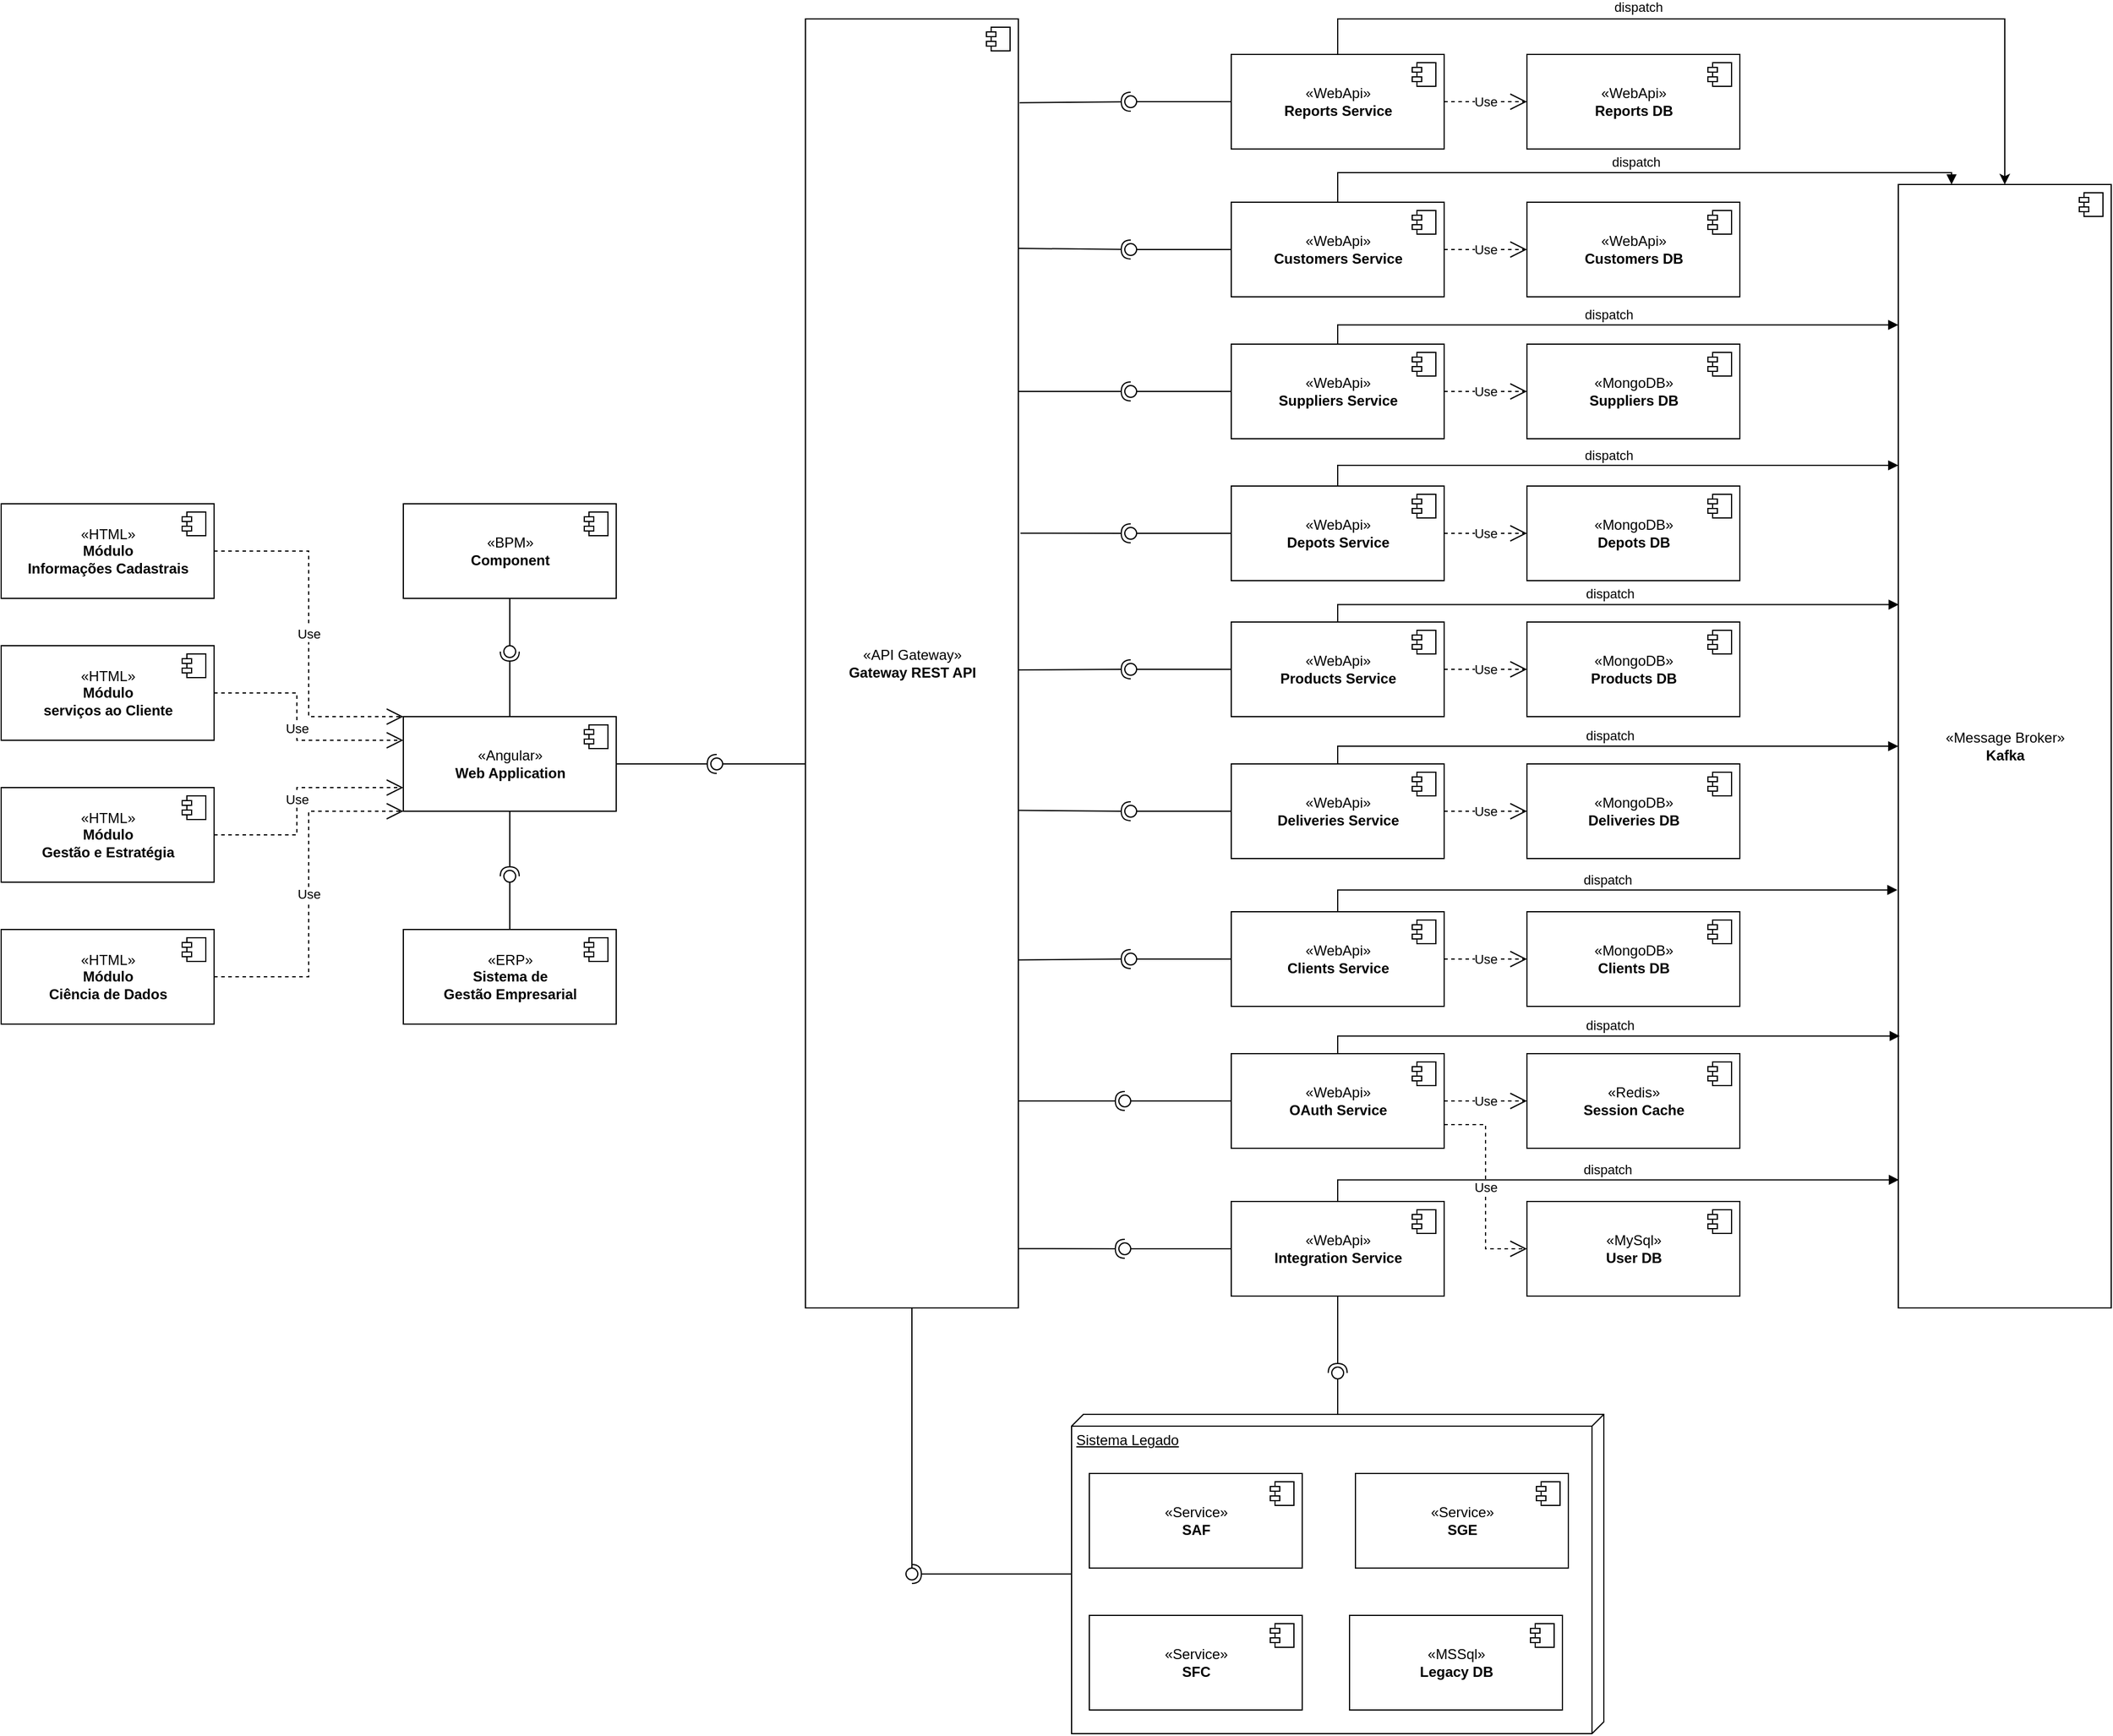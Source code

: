 <mxfile version="17.4.1" type="device"><diagram id="OGKAWqt0C7TcmvsLq7X6" name="Page-1"><mxGraphModel dx="1422" dy="1896" grid="1" gridSize="10" guides="1" tooltips="1" connect="1" arrows="1" fold="1" page="1" pageScale="1" pageWidth="827" pageHeight="1169" math="0" shadow="0"><root><mxCell id="0"/><mxCell id="1" parent="0"/><mxCell id="yHo47D6nnilh90ZYKKee-11" value="«API Gateway»&lt;br&gt;&lt;b&gt;Gateway REST API&lt;/b&gt;" style="html=1;dropTarget=0;" parent="1" vertex="1"><mxGeometry x="950" y="-200" width="180" height="1090" as="geometry"/></mxCell><mxCell id="yHo47D6nnilh90ZYKKee-12" value="" style="shape=module;jettyWidth=8;jettyHeight=4;" parent="yHo47D6nnilh90ZYKKee-11" vertex="1"><mxGeometry x="1" width="20" height="20" relative="1" as="geometry"><mxPoint x="-27" y="7" as="offset"/></mxGeometry></mxCell><mxCell id="yHo47D6nnilh90ZYKKee-13" value="«WebApi»&lt;br&gt;&lt;b&gt;Customers Service&lt;/b&gt;" style="html=1;dropTarget=0;" parent="1" vertex="1"><mxGeometry x="1310" y="-45" width="180" height="80" as="geometry"/></mxCell><mxCell id="yHo47D6nnilh90ZYKKee-14" value="" style="shape=module;jettyWidth=8;jettyHeight=4;" parent="yHo47D6nnilh90ZYKKee-13" vertex="1"><mxGeometry x="1" width="20" height="20" relative="1" as="geometry"><mxPoint x="-27" y="7" as="offset"/></mxGeometry></mxCell><mxCell id="yHo47D6nnilh90ZYKKee-15" value="«WebApi»&lt;br&gt;&lt;b&gt;Suppliers Service&lt;/b&gt;" style="html=1;dropTarget=0;" parent="1" vertex="1"><mxGeometry x="1310" y="75" width="180" height="80" as="geometry"/></mxCell><mxCell id="yHo47D6nnilh90ZYKKee-16" value="" style="shape=module;jettyWidth=8;jettyHeight=4;" parent="yHo47D6nnilh90ZYKKee-15" vertex="1"><mxGeometry x="1" width="20" height="20" relative="1" as="geometry"><mxPoint x="-27" y="7" as="offset"/></mxGeometry></mxCell><mxCell id="yHo47D6nnilh90ZYKKee-17" value="«WebApi»&lt;br&gt;&lt;b&gt;Depots Service&lt;/b&gt;" style="html=1;dropTarget=0;" parent="1" vertex="1"><mxGeometry x="1310" y="195" width="180" height="80" as="geometry"/></mxCell><mxCell id="yHo47D6nnilh90ZYKKee-18" value="" style="shape=module;jettyWidth=8;jettyHeight=4;" parent="yHo47D6nnilh90ZYKKee-17" vertex="1"><mxGeometry x="1" width="20" height="20" relative="1" as="geometry"><mxPoint x="-27" y="7" as="offset"/></mxGeometry></mxCell><mxCell id="yHo47D6nnilh90ZYKKee-19" value="«WebApi»&lt;br&gt;&lt;b&gt;Products Service&lt;/b&gt;" style="html=1;dropTarget=0;" parent="1" vertex="1"><mxGeometry x="1310" y="310" width="180" height="80" as="geometry"/></mxCell><mxCell id="yHo47D6nnilh90ZYKKee-20" value="" style="shape=module;jettyWidth=8;jettyHeight=4;" parent="yHo47D6nnilh90ZYKKee-19" vertex="1"><mxGeometry x="1" width="20" height="20" relative="1" as="geometry"><mxPoint x="-27" y="7" as="offset"/></mxGeometry></mxCell><mxCell id="yHo47D6nnilh90ZYKKee-21" value="«WebApi»&lt;br&gt;&lt;b&gt;Deliveries Service&lt;/b&gt;" style="html=1;dropTarget=0;" parent="1" vertex="1"><mxGeometry x="1310" y="430" width="180" height="80" as="geometry"/></mxCell><mxCell id="yHo47D6nnilh90ZYKKee-22" value="" style="shape=module;jettyWidth=8;jettyHeight=4;" parent="yHo47D6nnilh90ZYKKee-21" vertex="1"><mxGeometry x="1" width="20" height="20" relative="1" as="geometry"><mxPoint x="-27" y="7" as="offset"/></mxGeometry></mxCell><mxCell id="yHo47D6nnilh90ZYKKee-36" value="" style="ellipse;whiteSpace=wrap;html=1;align=center;aspect=fixed;resizable=0;points=[];outlineConnect=0;sketch=0;" parent="1" vertex="1"><mxGeometry x="695" y="520" width="10" height="10" as="geometry"/></mxCell><mxCell id="yHo47D6nnilh90ZYKKee-39" value="" style="ellipse;whiteSpace=wrap;html=1;align=center;aspect=fixed;resizable=0;points=[];outlineConnect=0;sketch=0;" parent="1" vertex="1"><mxGeometry x="695" y="330" width="10" height="10" as="geometry"/></mxCell><mxCell id="yHo47D6nnilh90ZYKKee-42" value="" style="group" parent="1" vertex="1" connectable="0"><mxGeometry x="270" y="210" width="520" height="440" as="geometry"/></mxCell><mxCell id="yHo47D6nnilh90ZYKKee-1" value="«HTML»&lt;br&gt;&lt;b&gt;Módulo &lt;br&gt;Informações Cadastrais&lt;/b&gt;" style="html=1;dropTarget=0;" parent="yHo47D6nnilh90ZYKKee-42" vertex="1"><mxGeometry width="180" height="80" as="geometry"/></mxCell><mxCell id="yHo47D6nnilh90ZYKKee-2" value="" style="shape=module;jettyWidth=8;jettyHeight=4;" parent="yHo47D6nnilh90ZYKKee-1" vertex="1"><mxGeometry x="1" width="20" height="20" relative="1" as="geometry"><mxPoint x="-27" y="7" as="offset"/></mxGeometry></mxCell><mxCell id="yHo47D6nnilh90ZYKKee-3" value="«HTML»&lt;br&gt;&lt;b&gt;Módulo&lt;br&gt;serviços ao Cliente&lt;br&gt;&lt;/b&gt;" style="html=1;dropTarget=0;" parent="yHo47D6nnilh90ZYKKee-42" vertex="1"><mxGeometry y="120" width="180" height="80" as="geometry"/></mxCell><mxCell id="yHo47D6nnilh90ZYKKee-4" value="" style="shape=module;jettyWidth=8;jettyHeight=4;" parent="yHo47D6nnilh90ZYKKee-3" vertex="1"><mxGeometry x="1" width="20" height="20" relative="1" as="geometry"><mxPoint x="-27" y="7" as="offset"/></mxGeometry></mxCell><mxCell id="yHo47D6nnilh90ZYKKee-5" value="«HTML»&lt;br&gt;&lt;b&gt;Módulo&lt;br&gt;Gestão e Estratégia&lt;br&gt;&lt;/b&gt;" style="html=1;dropTarget=0;" parent="yHo47D6nnilh90ZYKKee-42" vertex="1"><mxGeometry y="240" width="180" height="80" as="geometry"/></mxCell><mxCell id="yHo47D6nnilh90ZYKKee-6" value="" style="shape=module;jettyWidth=8;jettyHeight=4;" parent="yHo47D6nnilh90ZYKKee-5" vertex="1"><mxGeometry x="1" width="20" height="20" relative="1" as="geometry"><mxPoint x="-27" y="7" as="offset"/></mxGeometry></mxCell><mxCell id="yHo47D6nnilh90ZYKKee-7" value="«HTML»&lt;br&gt;&lt;b&gt;Módulo&lt;br&gt;Ciência de Dados&lt;br&gt;&lt;/b&gt;" style="html=1;dropTarget=0;" parent="yHo47D6nnilh90ZYKKee-42" vertex="1"><mxGeometry y="360" width="180" height="80" as="geometry"/></mxCell><mxCell id="yHo47D6nnilh90ZYKKee-8" value="" style="shape=module;jettyWidth=8;jettyHeight=4;" parent="yHo47D6nnilh90ZYKKee-7" vertex="1"><mxGeometry x="1" width="20" height="20" relative="1" as="geometry"><mxPoint x="-27" y="7" as="offset"/></mxGeometry></mxCell><mxCell id="yHo47D6nnilh90ZYKKee-9" value="«Angular»&lt;br&gt;&lt;b&gt;Web Application&lt;/b&gt;" style="html=1;dropTarget=0;" parent="yHo47D6nnilh90ZYKKee-42" vertex="1"><mxGeometry x="340" y="180" width="180" height="80" as="geometry"/></mxCell><mxCell id="yHo47D6nnilh90ZYKKee-10" value="" style="shape=module;jettyWidth=8;jettyHeight=4;" parent="yHo47D6nnilh90ZYKKee-9" vertex="1"><mxGeometry x="1" width="20" height="20" relative="1" as="geometry"><mxPoint x="-27" y="7" as="offset"/></mxGeometry></mxCell><mxCell id="yHo47D6nnilh90ZYKKee-23" value="Use" style="endArrow=open;endSize=12;dashed=1;html=1;rounded=0;exitX=1;exitY=0.5;exitDx=0;exitDy=0;entryX=0;entryY=0;entryDx=0;entryDy=0;edgeStyle=elbowEdgeStyle;" parent="yHo47D6nnilh90ZYKKee-42" source="yHo47D6nnilh90ZYKKee-1" target="yHo47D6nnilh90ZYKKee-9" edge="1"><mxGeometry width="160" relative="1" as="geometry"><mxPoint x="300" y="50" as="sourcePoint"/><mxPoint x="460" y="50" as="targetPoint"/></mxGeometry></mxCell><mxCell id="yHo47D6nnilh90ZYKKee-25" value="Use" style="endArrow=open;endSize=12;dashed=1;html=1;rounded=0;exitX=1;exitY=0.5;exitDx=0;exitDy=0;entryX=0;entryY=0.25;entryDx=0;entryDy=0;edgeStyle=elbowEdgeStyle;" parent="yHo47D6nnilh90ZYKKee-42" source="yHo47D6nnilh90ZYKKee-3" target="yHo47D6nnilh90ZYKKee-9" edge="1"><mxGeometry width="160" relative="1" as="geometry"><mxPoint x="210" y="170" as="sourcePoint"/><mxPoint x="370" y="170" as="targetPoint"/><Array as="points"><mxPoint x="250" y="180"/></Array></mxGeometry></mxCell><mxCell id="yHo47D6nnilh90ZYKKee-26" value="Use" style="endArrow=open;endSize=12;dashed=1;html=1;rounded=0;exitX=1;exitY=0.5;exitDx=0;exitDy=0;entryX=0;entryY=0.75;entryDx=0;entryDy=0;edgeStyle=elbowEdgeStyle;" parent="yHo47D6nnilh90ZYKKee-42" source="yHo47D6nnilh90ZYKKee-5" target="yHo47D6nnilh90ZYKKee-9" edge="1"><mxGeometry width="160" relative="1" as="geometry"><mxPoint x="220" y="310" as="sourcePoint"/><mxPoint x="380" y="310" as="targetPoint"/><Array as="points"><mxPoint x="250" y="260"/></Array></mxGeometry></mxCell><mxCell id="yHo47D6nnilh90ZYKKee-27" value="Use" style="endArrow=open;endSize=12;dashed=1;html=1;rounded=0;exitX=1;exitY=0.5;exitDx=0;exitDy=0;entryX=0;entryY=1;entryDx=0;entryDy=0;edgeStyle=elbowEdgeStyle;" parent="yHo47D6nnilh90ZYKKee-42" source="yHo47D6nnilh90ZYKKee-7" target="yHo47D6nnilh90ZYKKee-9" edge="1"><mxGeometry width="160" relative="1" as="geometry"><mxPoint x="240" y="410" as="sourcePoint"/><mxPoint x="340" y="220" as="targetPoint"/></mxGeometry></mxCell><mxCell id="yHo47D6nnilh90ZYKKee-29" value="«BPM»&lt;br&gt;&lt;b&gt;Component&lt;/b&gt;" style="html=1;dropTarget=0;" parent="yHo47D6nnilh90ZYKKee-42" vertex="1"><mxGeometry x="340" width="180" height="80" as="geometry"/></mxCell><mxCell id="yHo47D6nnilh90ZYKKee-30" value="" style="shape=module;jettyWidth=8;jettyHeight=4;" parent="yHo47D6nnilh90ZYKKee-29" vertex="1"><mxGeometry x="1" width="20" height="20" relative="1" as="geometry"><mxPoint x="-27" y="7" as="offset"/></mxGeometry></mxCell><mxCell id="yHo47D6nnilh90ZYKKee-31" value="«ERP»&lt;br&gt;&lt;b&gt;Sistema de&lt;br&gt;Gestão Empresarial&lt;br&gt;&lt;/b&gt;" style="html=1;dropTarget=0;" parent="yHo47D6nnilh90ZYKKee-42" vertex="1"><mxGeometry x="340" y="360" width="180" height="80" as="geometry"/></mxCell><mxCell id="yHo47D6nnilh90ZYKKee-32" value="" style="shape=module;jettyWidth=8;jettyHeight=4;" parent="yHo47D6nnilh90ZYKKee-31" vertex="1"><mxGeometry x="1" width="20" height="20" relative="1" as="geometry"><mxPoint x="-27" y="7" as="offset"/></mxGeometry></mxCell><mxCell id="yHo47D6nnilh90ZYKKee-34" value="" style="rounded=0;orthogonalLoop=1;jettySize=auto;html=1;endArrow=none;endFill=0;sketch=0;sourcePerimeterSpacing=0;targetPerimeterSpacing=0;exitX=0.5;exitY=0;exitDx=0;exitDy=0;" parent="yHo47D6nnilh90ZYKKee-42" source="yHo47D6nnilh90ZYKKee-31" target="yHo47D6nnilh90ZYKKee-36" edge="1"><mxGeometry relative="1" as="geometry"><mxPoint x="430" y="280" as="sourcePoint"/></mxGeometry></mxCell><mxCell id="yHo47D6nnilh90ZYKKee-35" value="" style="rounded=0;orthogonalLoop=1;jettySize=auto;html=1;endArrow=halfCircle;endFill=0;entryX=0.5;entryY=0.5;endSize=6;strokeWidth=1;sketch=0;exitX=0.5;exitY=1;exitDx=0;exitDy=0;" parent="yHo47D6nnilh90ZYKKee-42" source="yHo47D6nnilh90ZYKKee-9" target="yHo47D6nnilh90ZYKKee-36" edge="1"><mxGeometry relative="1" as="geometry"><mxPoint x="470" y="300" as="sourcePoint"/></mxGeometry></mxCell><mxCell id="yHo47D6nnilh90ZYKKee-37" value="" style="rounded=0;orthogonalLoop=1;jettySize=auto;html=1;endArrow=none;endFill=0;sketch=0;sourcePerimeterSpacing=0;targetPerimeterSpacing=0;exitX=0.5;exitY=1;exitDx=0;exitDy=0;" parent="yHo47D6nnilh90ZYKKee-42" source="yHo47D6nnilh90ZYKKee-29" target="yHo47D6nnilh90ZYKKee-39" edge="1"><mxGeometry relative="1" as="geometry"><mxPoint x="410" y="125" as="sourcePoint"/></mxGeometry></mxCell><mxCell id="yHo47D6nnilh90ZYKKee-38" value="" style="rounded=0;orthogonalLoop=1;jettySize=auto;html=1;endArrow=halfCircle;endFill=0;entryX=0.5;entryY=0.5;endSize=6;strokeWidth=1;sketch=0;" parent="yHo47D6nnilh90ZYKKee-42" source="yHo47D6nnilh90ZYKKee-9" target="yHo47D6nnilh90ZYKKee-39" edge="1"><mxGeometry relative="1" as="geometry"><mxPoint x="450" y="125" as="sourcePoint"/></mxGeometry></mxCell><mxCell id="yHo47D6nnilh90ZYKKee-33" style="edgeStyle=orthogonalEdgeStyle;rounded=0;orthogonalLoop=1;jettySize=auto;html=1;exitX=0.5;exitY=1;exitDx=0;exitDy=0;" parent="yHo47D6nnilh90ZYKKee-42" source="yHo47D6nnilh90ZYKKee-5" target="yHo47D6nnilh90ZYKKee-5" edge="1"><mxGeometry relative="1" as="geometry"/></mxCell><mxCell id="yHo47D6nnilh90ZYKKee-46" value="" style="rounded=0;orthogonalLoop=1;jettySize=auto;html=1;endArrow=none;endFill=0;sketch=0;sourcePerimeterSpacing=0;targetPerimeterSpacing=0;" parent="1" target="yHo47D6nnilh90ZYKKee-48" edge="1"><mxGeometry relative="1" as="geometry"><mxPoint x="950" y="430" as="sourcePoint"/></mxGeometry></mxCell><mxCell id="yHo47D6nnilh90ZYKKee-47" value="" style="rounded=0;orthogonalLoop=1;jettySize=auto;html=1;endArrow=halfCircle;endFill=0;entryX=0.5;entryY=0.5;endSize=6;strokeWidth=1;sketch=0;exitX=1;exitY=0.5;exitDx=0;exitDy=0;" parent="1" source="yHo47D6nnilh90ZYKKee-9" target="yHo47D6nnilh90ZYKKee-48" edge="1"><mxGeometry relative="1" as="geometry"><mxPoint x="900" y="430" as="sourcePoint"/><Array as="points"/></mxGeometry></mxCell><mxCell id="yHo47D6nnilh90ZYKKee-48" value="" style="ellipse;whiteSpace=wrap;html=1;align=center;aspect=fixed;resizable=0;points=[];outlineConnect=0;sketch=0;" parent="1" vertex="1"><mxGeometry x="870" y="425" width="10" height="10" as="geometry"/></mxCell><mxCell id="yHo47D6nnilh90ZYKKee-49" value="«WebApi»&lt;br&gt;&lt;b&gt;Clients Service&lt;/b&gt;" style="html=1;dropTarget=0;" parent="1" vertex="1"><mxGeometry x="1310" y="555" width="180" height="80" as="geometry"/></mxCell><mxCell id="yHo47D6nnilh90ZYKKee-50" value="" style="shape=module;jettyWidth=8;jettyHeight=4;" parent="yHo47D6nnilh90ZYKKee-49" vertex="1"><mxGeometry x="1" width="20" height="20" relative="1" as="geometry"><mxPoint x="-27" y="7" as="offset"/></mxGeometry></mxCell><mxCell id="yHo47D6nnilh90ZYKKee-51" value="«WebApi»&lt;br&gt;&lt;b&gt;Integration Service&lt;/b&gt;" style="html=1;dropTarget=0;" parent="1" vertex="1"><mxGeometry x="1310" y="800" width="180" height="80" as="geometry"/></mxCell><mxCell id="yHo47D6nnilh90ZYKKee-52" value="" style="shape=module;jettyWidth=8;jettyHeight=4;" parent="yHo47D6nnilh90ZYKKee-51" vertex="1"><mxGeometry x="1" width="20" height="20" relative="1" as="geometry"><mxPoint x="-27" y="7" as="offset"/></mxGeometry></mxCell><mxCell id="yHo47D6nnilh90ZYKKee-53" value="«WebApi»&lt;br&gt;&lt;b&gt;OAuth Service&lt;/b&gt;" style="html=1;dropTarget=0;" parent="1" vertex="1"><mxGeometry x="1310" y="675" width="180" height="80" as="geometry"/></mxCell><mxCell id="yHo47D6nnilh90ZYKKee-54" value="" style="shape=module;jettyWidth=8;jettyHeight=4;" parent="yHo47D6nnilh90ZYKKee-53" vertex="1"><mxGeometry x="1" width="20" height="20" relative="1" as="geometry"><mxPoint x="-27" y="7" as="offset"/></mxGeometry></mxCell><mxCell id="yHo47D6nnilh90ZYKKee-59" value="" style="rounded=0;orthogonalLoop=1;jettySize=auto;html=1;endArrow=none;endFill=0;sketch=0;sourcePerimeterSpacing=0;targetPerimeterSpacing=0;exitX=0;exitY=0.5;exitDx=0;exitDy=0;" parent="1" source="yHo47D6nnilh90ZYKKee-13" target="yHo47D6nnilh90ZYKKee-61" edge="1"><mxGeometry relative="1" as="geometry"><mxPoint x="1290" y="-10" as="sourcePoint"/></mxGeometry></mxCell><mxCell id="yHo47D6nnilh90ZYKKee-60" value="" style="rounded=0;orthogonalLoop=1;jettySize=auto;html=1;endArrow=halfCircle;endFill=0;entryX=0.5;entryY=0.5;endSize=6;strokeWidth=1;sketch=0;exitX=0.998;exitY=0.178;exitDx=0;exitDy=0;exitPerimeter=0;" parent="1" source="yHo47D6nnilh90ZYKKee-11" target="yHo47D6nnilh90ZYKKee-61" edge="1"><mxGeometry relative="1" as="geometry"><mxPoint x="1170" y="-5" as="sourcePoint"/></mxGeometry></mxCell><mxCell id="yHo47D6nnilh90ZYKKee-61" value="" style="ellipse;whiteSpace=wrap;html=1;align=center;aspect=fixed;resizable=0;points=[];outlineConnect=0;sketch=0;" parent="1" vertex="1"><mxGeometry x="1220" y="-10" width="10" height="10" as="geometry"/></mxCell><mxCell id="yHo47D6nnilh90ZYKKee-65" value="" style="rounded=0;orthogonalLoop=1;jettySize=auto;html=1;endArrow=none;endFill=0;sketch=0;sourcePerimeterSpacing=0;targetPerimeterSpacing=0;exitX=0;exitY=0.5;exitDx=0;exitDy=0;" parent="1" source="yHo47D6nnilh90ZYKKee-15" target="yHo47D6nnilh90ZYKKee-67" edge="1"><mxGeometry relative="1" as="geometry"><mxPoint x="1205" y="115" as="sourcePoint"/></mxGeometry></mxCell><mxCell id="yHo47D6nnilh90ZYKKee-66" value="" style="rounded=0;orthogonalLoop=1;jettySize=auto;html=1;endArrow=halfCircle;endFill=0;entryX=0.5;entryY=0.5;endSize=6;strokeWidth=1;sketch=0;" parent="1" target="yHo47D6nnilh90ZYKKee-67" edge="1"><mxGeometry relative="1" as="geometry"><mxPoint x="1130" y="115" as="sourcePoint"/></mxGeometry></mxCell><mxCell id="yHo47D6nnilh90ZYKKee-67" value="" style="ellipse;whiteSpace=wrap;html=1;align=center;aspect=fixed;resizable=0;points=[];outlineConnect=0;sketch=0;" parent="1" vertex="1"><mxGeometry x="1220" y="110" width="10" height="10" as="geometry"/></mxCell><mxCell id="yHo47D6nnilh90ZYKKee-71" value="" style="rounded=0;orthogonalLoop=1;jettySize=auto;html=1;endArrow=none;endFill=0;sketch=0;sourcePerimeterSpacing=0;targetPerimeterSpacing=0;exitX=0;exitY=0.5;exitDx=0;exitDy=0;" parent="1" source="yHo47D6nnilh90ZYKKee-17" target="yHo47D6nnilh90ZYKKee-73" edge="1"><mxGeometry relative="1" as="geometry"><mxPoint x="1205" y="235" as="sourcePoint"/></mxGeometry></mxCell><mxCell id="yHo47D6nnilh90ZYKKee-72" value="" style="rounded=0;orthogonalLoop=1;jettySize=auto;html=1;endArrow=halfCircle;endFill=0;entryX=0.5;entryY=0.5;endSize=6;strokeWidth=1;sketch=0;exitX=1.01;exitY=0.399;exitDx=0;exitDy=0;exitPerimeter=0;" parent="1" source="yHo47D6nnilh90ZYKKee-11" target="yHo47D6nnilh90ZYKKee-73" edge="1"><mxGeometry relative="1" as="geometry"><mxPoint x="1160" y="235" as="sourcePoint"/></mxGeometry></mxCell><mxCell id="yHo47D6nnilh90ZYKKee-73" value="" style="ellipse;whiteSpace=wrap;html=1;align=center;aspect=fixed;resizable=0;points=[];outlineConnect=0;sketch=0;" parent="1" vertex="1"><mxGeometry x="1220" y="230" width="10" height="10" as="geometry"/></mxCell><mxCell id="yHo47D6nnilh90ZYKKee-74" value="" style="rounded=0;orthogonalLoop=1;jettySize=auto;html=1;endArrow=none;endFill=0;sketch=0;sourcePerimeterSpacing=0;targetPerimeterSpacing=0;exitX=0;exitY=0.5;exitDx=0;exitDy=0;" parent="1" source="yHo47D6nnilh90ZYKKee-19" target="yHo47D6nnilh90ZYKKee-76" edge="1"><mxGeometry relative="1" as="geometry"><mxPoint x="1250" y="340" as="sourcePoint"/></mxGeometry></mxCell><mxCell id="yHo47D6nnilh90ZYKKee-75" value="" style="rounded=0;orthogonalLoop=1;jettySize=auto;html=1;endArrow=halfCircle;endFill=0;entryX=0.5;entryY=0.5;endSize=6;strokeWidth=1;sketch=0;exitX=0.999;exitY=0.505;exitDx=0;exitDy=0;exitPerimeter=0;" parent="1" source="yHo47D6nnilh90ZYKKee-11" target="yHo47D6nnilh90ZYKKee-76" edge="1"><mxGeometry relative="1" as="geometry"><mxPoint x="1150" y="350" as="sourcePoint"/></mxGeometry></mxCell><mxCell id="yHo47D6nnilh90ZYKKee-76" value="" style="ellipse;whiteSpace=wrap;html=1;align=center;aspect=fixed;resizable=0;points=[];outlineConnect=0;sketch=0;" parent="1" vertex="1"><mxGeometry x="1220" y="345" width="10" height="10" as="geometry"/></mxCell><mxCell id="yHo47D6nnilh90ZYKKee-77" value="" style="rounded=0;orthogonalLoop=1;jettySize=auto;html=1;endArrow=none;endFill=0;sketch=0;sourcePerimeterSpacing=0;targetPerimeterSpacing=0;exitX=0;exitY=0.5;exitDx=0;exitDy=0;" parent="1" source="yHo47D6nnilh90ZYKKee-21" target="yHo47D6nnilh90ZYKKee-79" edge="1"><mxGeometry relative="1" as="geometry"><mxPoint x="1205" y="470" as="sourcePoint"/></mxGeometry></mxCell><mxCell id="yHo47D6nnilh90ZYKKee-78" value="" style="rounded=0;orthogonalLoop=1;jettySize=auto;html=1;endArrow=halfCircle;endFill=0;entryX=0.5;entryY=0.5;endSize=6;strokeWidth=1;sketch=0;exitX=1.001;exitY=0.614;exitDx=0;exitDy=0;exitPerimeter=0;" parent="1" source="yHo47D6nnilh90ZYKKee-11" target="yHo47D6nnilh90ZYKKee-79" edge="1"><mxGeometry relative="1" as="geometry"><mxPoint x="1150" y="470" as="sourcePoint"/></mxGeometry></mxCell><mxCell id="yHo47D6nnilh90ZYKKee-79" value="" style="ellipse;whiteSpace=wrap;html=1;align=center;aspect=fixed;resizable=0;points=[];outlineConnect=0;sketch=0;" parent="1" vertex="1"><mxGeometry x="1220" y="465" width="10" height="10" as="geometry"/></mxCell><mxCell id="yHo47D6nnilh90ZYKKee-80" value="" style="rounded=0;orthogonalLoop=1;jettySize=auto;html=1;endArrow=none;endFill=0;sketch=0;sourcePerimeterSpacing=0;targetPerimeterSpacing=0;exitX=0;exitY=0.5;exitDx=0;exitDy=0;" parent="1" source="yHo47D6nnilh90ZYKKee-49" target="yHo47D6nnilh90ZYKKee-82" edge="1"><mxGeometry relative="1" as="geometry"><mxPoint x="1220" y="560" as="sourcePoint"/></mxGeometry></mxCell><mxCell id="yHo47D6nnilh90ZYKKee-81" value="" style="rounded=0;orthogonalLoop=1;jettySize=auto;html=1;endArrow=halfCircle;endFill=0;entryX=0.5;entryY=0.5;endSize=6;strokeWidth=1;sketch=0;exitX=0.998;exitY=0.73;exitDx=0;exitDy=0;exitPerimeter=0;" parent="1" source="yHo47D6nnilh90ZYKKee-11" target="yHo47D6nnilh90ZYKKee-82" edge="1"><mxGeometry relative="1" as="geometry"><mxPoint x="1160" y="595" as="sourcePoint"/></mxGeometry></mxCell><mxCell id="yHo47D6nnilh90ZYKKee-82" value="" style="ellipse;whiteSpace=wrap;html=1;align=center;aspect=fixed;resizable=0;points=[];outlineConnect=0;sketch=0;" parent="1" vertex="1"><mxGeometry x="1220" y="590" width="10" height="10" as="geometry"/></mxCell><mxCell id="yHo47D6nnilh90ZYKKee-89" value="" style="rounded=0;orthogonalLoop=1;jettySize=auto;html=1;endArrow=none;endFill=0;sketch=0;sourcePerimeterSpacing=0;targetPerimeterSpacing=0;exitX=0;exitY=0.5;exitDx=0;exitDy=0;" parent="1" source="yHo47D6nnilh90ZYKKee-53" target="yHo47D6nnilh90ZYKKee-91" edge="1"><mxGeometry relative="1" as="geometry"><mxPoint x="1200" y="715" as="sourcePoint"/></mxGeometry></mxCell><mxCell id="yHo47D6nnilh90ZYKKee-91" value="" style="ellipse;whiteSpace=wrap;html=1;align=center;aspect=fixed;resizable=0;points=[];outlineConnect=0;sketch=0;" parent="1" vertex="1"><mxGeometry x="1215" y="710" width="10" height="10" as="geometry"/></mxCell><mxCell id="yHo47D6nnilh90ZYKKee-94" value="«Redis»&lt;br&gt;&lt;b&gt;Session Cache&lt;/b&gt;" style="html=1;dropTarget=0;" parent="1" vertex="1"><mxGeometry x="1560" y="675" width="180" height="80" as="geometry"/></mxCell><mxCell id="yHo47D6nnilh90ZYKKee-95" value="" style="shape=module;jettyWidth=8;jettyHeight=4;" parent="yHo47D6nnilh90ZYKKee-94" vertex="1"><mxGeometry x="1" width="20" height="20" relative="1" as="geometry"><mxPoint x="-27" y="7" as="offset"/></mxGeometry></mxCell><mxCell id="yHo47D6nnilh90ZYKKee-96" value="«MySql»&lt;br&gt;&lt;b&gt;User DB&lt;/b&gt;" style="html=1;dropTarget=0;" parent="1" vertex="1"><mxGeometry x="1560" y="800" width="180" height="80" as="geometry"/></mxCell><mxCell id="yHo47D6nnilh90ZYKKee-97" value="" style="shape=module;jettyWidth=8;jettyHeight=4;" parent="yHo47D6nnilh90ZYKKee-96" vertex="1"><mxGeometry x="1" width="20" height="20" relative="1" as="geometry"><mxPoint x="-27" y="7" as="offset"/></mxGeometry></mxCell><mxCell id="yHo47D6nnilh90ZYKKee-98" value="Use" style="endArrow=open;endSize=12;dashed=1;html=1;rounded=0;exitX=1;exitY=0.5;exitDx=0;exitDy=0;entryX=0;entryY=0.5;entryDx=0;entryDy=0;" parent="1" source="yHo47D6nnilh90ZYKKee-53" target="yHo47D6nnilh90ZYKKee-94" edge="1"><mxGeometry width="160" relative="1" as="geometry"><mxPoint x="1390" y="800" as="sourcePoint"/><mxPoint x="1550" y="800" as="targetPoint"/></mxGeometry></mxCell><mxCell id="yHo47D6nnilh90ZYKKee-99" value="Use" style="endArrow=open;endSize=12;dashed=1;html=1;rounded=0;exitX=1;exitY=0.75;exitDx=0;exitDy=0;entryX=0;entryY=0.5;entryDx=0;entryDy=0;edgeStyle=elbowEdgeStyle;" parent="1" source="yHo47D6nnilh90ZYKKee-53" target="yHo47D6nnilh90ZYKKee-96" edge="1"><mxGeometry width="160" relative="1" as="geometry"><mxPoint x="1450" y="800" as="sourcePoint"/><mxPoint x="1610" y="800" as="targetPoint"/></mxGeometry></mxCell><mxCell id="yHo47D6nnilh90ZYKKee-101" value="«MongoDB»&lt;br&gt;&lt;b&gt;Products DB&lt;/b&gt;" style="html=1;dropTarget=0;" parent="1" vertex="1"><mxGeometry x="1560" y="310" width="180" height="80" as="geometry"/></mxCell><mxCell id="yHo47D6nnilh90ZYKKee-102" value="" style="shape=module;jettyWidth=8;jettyHeight=4;" parent="yHo47D6nnilh90ZYKKee-101" vertex="1"><mxGeometry x="1" width="20" height="20" relative="1" as="geometry"><mxPoint x="-27" y="7" as="offset"/></mxGeometry></mxCell><mxCell id="yHo47D6nnilh90ZYKKee-103" value="«MongoDB»&lt;br&gt;&lt;b&gt;Clients DB&lt;/b&gt;" style="html=1;dropTarget=0;" parent="1" vertex="1"><mxGeometry x="1560" y="555" width="180" height="80" as="geometry"/></mxCell><mxCell id="yHo47D6nnilh90ZYKKee-104" value="" style="shape=module;jettyWidth=8;jettyHeight=4;" parent="yHo47D6nnilh90ZYKKee-103" vertex="1"><mxGeometry x="1" width="20" height="20" relative="1" as="geometry"><mxPoint x="-27" y="7" as="offset"/></mxGeometry></mxCell><mxCell id="yHo47D6nnilh90ZYKKee-105" value="«MongoDB»&lt;br&gt;&lt;b&gt;Deliveries DB&lt;/b&gt;" style="html=1;dropTarget=0;" parent="1" vertex="1"><mxGeometry x="1560" y="430" width="180" height="80" as="geometry"/></mxCell><mxCell id="yHo47D6nnilh90ZYKKee-106" value="" style="shape=module;jettyWidth=8;jettyHeight=4;" parent="yHo47D6nnilh90ZYKKee-105" vertex="1"><mxGeometry x="1" width="20" height="20" relative="1" as="geometry"><mxPoint x="-27" y="7" as="offset"/></mxGeometry></mxCell><mxCell id="yHo47D6nnilh90ZYKKee-107" value="«MongoDB»&lt;br&gt;&lt;b&gt;Depots DB&lt;/b&gt;" style="html=1;dropTarget=0;" parent="1" vertex="1"><mxGeometry x="1560" y="195" width="180" height="80" as="geometry"/></mxCell><mxCell id="yHo47D6nnilh90ZYKKee-108" value="" style="shape=module;jettyWidth=8;jettyHeight=4;" parent="yHo47D6nnilh90ZYKKee-107" vertex="1"><mxGeometry x="1" width="20" height="20" relative="1" as="geometry"><mxPoint x="-27" y="7" as="offset"/></mxGeometry></mxCell><mxCell id="yHo47D6nnilh90ZYKKee-109" value="«MongoDB»&lt;br&gt;&lt;b&gt;Suppliers DB&lt;/b&gt;" style="html=1;dropTarget=0;" parent="1" vertex="1"><mxGeometry x="1560" y="75" width="180" height="80" as="geometry"/></mxCell><mxCell id="yHo47D6nnilh90ZYKKee-110" value="" style="shape=module;jettyWidth=8;jettyHeight=4;" parent="yHo47D6nnilh90ZYKKee-109" vertex="1"><mxGeometry x="1" width="20" height="20" relative="1" as="geometry"><mxPoint x="-27" y="7" as="offset"/></mxGeometry></mxCell><mxCell id="yHo47D6nnilh90ZYKKee-111" value="«WebApi»&lt;br&gt;&lt;b&gt;Customers DB&lt;/b&gt;" style="html=1;dropTarget=0;" parent="1" vertex="1"><mxGeometry x="1560" y="-45" width="180" height="80" as="geometry"/></mxCell><mxCell id="yHo47D6nnilh90ZYKKee-112" value="" style="shape=module;jettyWidth=8;jettyHeight=4;" parent="yHo47D6nnilh90ZYKKee-111" vertex="1"><mxGeometry x="1" width="20" height="20" relative="1" as="geometry"><mxPoint x="-27" y="7" as="offset"/></mxGeometry></mxCell><mxCell id="yHo47D6nnilh90ZYKKee-113" value="«Message Broker»&lt;br&gt;&lt;b&gt;Kafka&lt;/b&gt;" style="html=1;dropTarget=0;" parent="1" vertex="1"><mxGeometry x="1874" y="-60" width="180" height="950" as="geometry"/></mxCell><mxCell id="yHo47D6nnilh90ZYKKee-114" value="" style="shape=module;jettyWidth=8;jettyHeight=4;" parent="yHo47D6nnilh90ZYKKee-113" vertex="1"><mxGeometry x="1" width="20" height="20" relative="1" as="geometry"><mxPoint x="-27" y="7" as="offset"/></mxGeometry></mxCell><mxCell id="yHo47D6nnilh90ZYKKee-117" value="dispatch" style="html=1;verticalAlign=bottom;endArrow=block;rounded=0;exitX=0.5;exitY=0;exitDx=0;exitDy=0;edgeStyle=elbowEdgeStyle;entryX=0.007;entryY=0.758;entryDx=0;entryDy=0;entryPerimeter=0;" parent="1" source="yHo47D6nnilh90ZYKKee-53" target="yHo47D6nnilh90ZYKKee-113" edge="1"><mxGeometry width="80" relative="1" as="geometry"><mxPoint x="1540" y="630" as="sourcePoint"/><mxPoint x="1870" y="660" as="targetPoint"/><Array as="points"><mxPoint x="1400" y="660"/></Array></mxGeometry></mxCell><mxCell id="yHo47D6nnilh90ZYKKee-118" value="dispatch" style="html=1;verticalAlign=bottom;endArrow=block;rounded=0;exitX=0.5;exitY=0;exitDx=0;exitDy=0;entryX=0.003;entryY=0.886;entryDx=0;entryDy=0;entryPerimeter=0;edgeStyle=elbowEdgeStyle;" parent="1" source="yHo47D6nnilh90ZYKKee-51" target="yHo47D6nnilh90ZYKKee-113" edge="1"><mxGeometry width="80" relative="1" as="geometry"><mxPoint x="1610" y="805" as="sourcePoint"/><mxPoint x="1870" y="780" as="targetPoint"/><Array as="points"><mxPoint x="1400" y="770"/></Array></mxGeometry></mxCell><mxCell id="yHo47D6nnilh90ZYKKee-119" value="Use" style="endArrow=open;endSize=12;dashed=1;html=1;rounded=0;exitX=1;exitY=0.5;exitDx=0;exitDy=0;entryX=0;entryY=0.5;entryDx=0;entryDy=0;" parent="1" source="yHo47D6nnilh90ZYKKee-49" target="yHo47D6nnilh90ZYKKee-103" edge="1"><mxGeometry width="160" relative="1" as="geometry"><mxPoint x="1510" y="610" as="sourcePoint"/><mxPoint x="1670" y="610" as="targetPoint"/></mxGeometry></mxCell><mxCell id="yHo47D6nnilh90ZYKKee-120" value="dispatch" style="html=1;verticalAlign=bottom;endArrow=block;rounded=0;exitX=0.5;exitY=0;exitDx=0;exitDy=0;entryX=-0.004;entryY=0.628;entryDx=0;entryDy=0;entryPerimeter=0;edgeStyle=elbowEdgeStyle;" parent="1" source="yHo47D6nnilh90ZYKKee-49" target="yHo47D6nnilh90ZYKKee-113" edge="1"><mxGeometry width="80" relative="1" as="geometry"><mxPoint x="1490" y="530" as="sourcePoint"/><mxPoint x="1570" y="530" as="targetPoint"/><Array as="points"><mxPoint x="1400" y="550"/></Array></mxGeometry></mxCell><mxCell id="yHo47D6nnilh90ZYKKee-121" value="Use" style="endArrow=open;endSize=12;dashed=1;html=1;rounded=0;exitX=1;exitY=0.5;exitDx=0;exitDy=0;entryX=0;entryY=0.5;entryDx=0;entryDy=0;" parent="1" source="yHo47D6nnilh90ZYKKee-21" target="yHo47D6nnilh90ZYKKee-105" edge="1"><mxGeometry width="160" relative="1" as="geometry"><mxPoint x="1510" y="510" as="sourcePoint"/><mxPoint x="1670" y="510" as="targetPoint"/></mxGeometry></mxCell><mxCell id="yHo47D6nnilh90ZYKKee-122" value="dispatch" style="html=1;verticalAlign=bottom;endArrow=block;rounded=0;exitX=0.5;exitY=0;exitDx=0;exitDy=0;entryX=0;entryY=0.5;entryDx=0;entryDy=0;edgeStyle=elbowEdgeStyle;" parent="1" source="yHo47D6nnilh90ZYKKee-21" target="yHo47D6nnilh90ZYKKee-113" edge="1"><mxGeometry width="80" relative="1" as="geometry"><mxPoint x="1490" y="420" as="sourcePoint"/><mxPoint x="1570" y="420" as="targetPoint"/><Array as="points"><mxPoint x="1400" y="420"/></Array></mxGeometry></mxCell><mxCell id="yHo47D6nnilh90ZYKKee-123" value="Use" style="endArrow=open;endSize=12;dashed=1;html=1;rounded=0;exitX=1;exitY=0.5;exitDx=0;exitDy=0;entryX=0;entryY=0.5;entryDx=0;entryDy=0;" parent="1" source="yHo47D6nnilh90ZYKKee-19" target="yHo47D6nnilh90ZYKKee-101" edge="1"><mxGeometry width="160" relative="1" as="geometry"><mxPoint x="1500" y="350" as="sourcePoint"/><mxPoint x="1660" y="350" as="targetPoint"/></mxGeometry></mxCell><mxCell id="yHo47D6nnilh90ZYKKee-125" value="dispatch" style="html=1;verticalAlign=bottom;endArrow=block;rounded=0;exitX=0.5;exitY=0;exitDx=0;exitDy=0;edgeStyle=elbowEdgeStyle;entryX=0.002;entryY=0.374;entryDx=0;entryDy=0;entryPerimeter=0;" parent="1" source="yHo47D6nnilh90ZYKKee-19" target="yHo47D6nnilh90ZYKKee-113" edge="1"><mxGeometry width="80" relative="1" as="geometry"><mxPoint x="1420" y="300" as="sourcePoint"/><mxPoint x="1870" y="300" as="targetPoint"/><Array as="points"><mxPoint x="1400" y="310"/></Array></mxGeometry></mxCell><mxCell id="yHo47D6nnilh90ZYKKee-126" value="Use" style="endArrow=open;endSize=12;dashed=1;html=1;rounded=0;exitX=1;exitY=0.5;exitDx=0;exitDy=0;entryX=0;entryY=0.5;entryDx=0;entryDy=0;" parent="1" source="yHo47D6nnilh90ZYKKee-17" target="yHo47D6nnilh90ZYKKee-107" edge="1"><mxGeometry width="160" relative="1" as="geometry"><mxPoint x="1520" y="240" as="sourcePoint"/><mxPoint x="1680" y="240" as="targetPoint"/></mxGeometry></mxCell><mxCell id="yHo47D6nnilh90ZYKKee-127" value="dispatch" style="html=1;verticalAlign=bottom;endArrow=block;rounded=0;exitX=0.5;exitY=0;exitDx=0;exitDy=0;entryX=0;entryY=0.25;entryDx=0;entryDy=0;edgeStyle=elbowEdgeStyle;" parent="1" source="yHo47D6nnilh90ZYKKee-17" target="yHo47D6nnilh90ZYKKee-113" edge="1"><mxGeometry width="80" relative="1" as="geometry"><mxPoint x="1420" y="180" as="sourcePoint"/><mxPoint x="1500" y="180" as="targetPoint"/><Array as="points"><mxPoint x="1400" y="180"/></Array></mxGeometry></mxCell><mxCell id="yHo47D6nnilh90ZYKKee-128" value="Use" style="endArrow=open;endSize=12;dashed=1;html=1;rounded=0;entryX=0;entryY=0.5;entryDx=0;entryDy=0;exitX=1;exitY=0.5;exitDx=0;exitDy=0;" parent="1" source="yHo47D6nnilh90ZYKKee-15" target="yHo47D6nnilh90ZYKKee-109" edge="1"><mxGeometry width="160" relative="1" as="geometry"><mxPoint x="1510" y="130" as="sourcePoint"/><mxPoint x="1550" y="120" as="targetPoint"/></mxGeometry></mxCell><mxCell id="yHo47D6nnilh90ZYKKee-129" value="dispatch" style="html=1;verticalAlign=bottom;endArrow=block;rounded=0;exitX=0.5;exitY=0;exitDx=0;exitDy=0;entryX=0;entryY=0.125;entryDx=0;entryDy=0;entryPerimeter=0;edgeStyle=elbowEdgeStyle;" parent="1" source="yHo47D6nnilh90ZYKKee-15" target="yHo47D6nnilh90ZYKKee-113" edge="1"><mxGeometry width="80" relative="1" as="geometry"><mxPoint x="1420" y="50" as="sourcePoint"/><mxPoint x="1500" y="50" as="targetPoint"/><Array as="points"><mxPoint x="1400" y="70"/></Array></mxGeometry></mxCell><mxCell id="yHo47D6nnilh90ZYKKee-130" value="Use" style="endArrow=open;endSize=12;dashed=1;html=1;rounded=0;exitX=1;exitY=0.5;exitDx=0;exitDy=0;entryX=0;entryY=0.5;entryDx=0;entryDy=0;" parent="1" source="yHo47D6nnilh90ZYKKee-13" target="yHo47D6nnilh90ZYKKee-111" edge="1"><mxGeometry width="160" relative="1" as="geometry"><mxPoint x="1510" as="sourcePoint"/><mxPoint x="1670" as="targetPoint"/></mxGeometry></mxCell><mxCell id="yHo47D6nnilh90ZYKKee-131" value="dispatch" style="html=1;verticalAlign=bottom;endArrow=block;rounded=0;exitX=0.5;exitY=0;exitDx=0;exitDy=0;entryX=0.25;entryY=0;entryDx=0;entryDy=0;edgeStyle=elbowEdgeStyle;" parent="1" source="yHo47D6nnilh90ZYKKee-13" target="yHo47D6nnilh90ZYKKee-113" edge="1"><mxGeometry width="80" relative="1" as="geometry"><mxPoint x="1460" y="-80" as="sourcePoint"/><mxPoint x="1540" y="-80" as="targetPoint"/><Array as="points"><mxPoint x="1660" y="-70"/><mxPoint x="1730" y="-90"/></Array></mxGeometry></mxCell><mxCell id="yHo47D6nnilh90ZYKKee-142" value="" style="rounded=0;orthogonalLoop=1;jettySize=auto;html=1;endArrow=none;endFill=0;sketch=0;sourcePerimeterSpacing=0;targetPerimeterSpacing=0;exitX=0;exitY=0.5;exitDx=0;exitDy=0;exitPerimeter=0;" parent="1" source="yHo47D6nnilh90ZYKKee-133" target="yHo47D6nnilh90ZYKKee-144" edge="1"><mxGeometry relative="1" as="geometry"><mxPoint x="1020" y="1040" as="sourcePoint"/></mxGeometry></mxCell><mxCell id="yHo47D6nnilh90ZYKKee-143" value="" style="rounded=0;orthogonalLoop=1;jettySize=auto;html=1;endArrow=halfCircle;endFill=0;entryX=0.5;entryY=0.5;endSize=6;strokeWidth=1;sketch=0;exitX=0.5;exitY=1;exitDx=0;exitDy=0;" parent="1" source="yHo47D6nnilh90ZYKKee-51" target="yHo47D6nnilh90ZYKKee-144" edge="1"><mxGeometry relative="1" as="geometry"><mxPoint x="1060" y="965" as="sourcePoint"/></mxGeometry></mxCell><mxCell id="yHo47D6nnilh90ZYKKee-144" value="" style="ellipse;whiteSpace=wrap;html=1;align=center;aspect=fixed;resizable=0;points=[];outlineConnect=0;sketch=0;" parent="1" vertex="1"><mxGeometry x="1395" y="940" width="10" height="10" as="geometry"/></mxCell><mxCell id="yHo47D6nnilh90ZYKKee-152" value="" style="group" parent="1" vertex="1" connectable="0"><mxGeometry x="1175" y="980" width="450" height="270" as="geometry"/></mxCell><mxCell id="yHo47D6nnilh90ZYKKee-133" value="Sistema Legado" style="verticalAlign=top;align=left;spacingTop=8;spacingLeft=2;spacingRight=12;shape=cube;size=10;direction=south;fontStyle=4;html=1;" parent="yHo47D6nnilh90ZYKKee-152" vertex="1"><mxGeometry width="450" height="270" as="geometry"/></mxCell><mxCell id="yHo47D6nnilh90ZYKKee-138" value="«Service»&lt;br&gt;&lt;b&gt;SGE&lt;/b&gt;" style="html=1;dropTarget=0;" parent="yHo47D6nnilh90ZYKKee-152" vertex="1"><mxGeometry x="240" y="50" width="180" height="80" as="geometry"/></mxCell><mxCell id="yHo47D6nnilh90ZYKKee-139" value="" style="shape=module;jettyWidth=8;jettyHeight=4;" parent="yHo47D6nnilh90ZYKKee-138" vertex="1"><mxGeometry x="1" width="20" height="20" relative="1" as="geometry"><mxPoint x="-27" y="7" as="offset"/></mxGeometry></mxCell><mxCell id="yHo47D6nnilh90ZYKKee-145" value="«MSSql»&lt;br&gt;&lt;b&gt;Legacy DB&lt;/b&gt;" style="html=1;dropTarget=0;" parent="yHo47D6nnilh90ZYKKee-152" vertex="1"><mxGeometry x="235" y="170" width="180" height="80" as="geometry"/></mxCell><mxCell id="yHo47D6nnilh90ZYKKee-146" value="" style="shape=module;jettyWidth=8;jettyHeight=4;" parent="yHo47D6nnilh90ZYKKee-145" vertex="1"><mxGeometry x="1" width="20" height="20" relative="1" as="geometry"><mxPoint x="-27" y="7" as="offset"/></mxGeometry></mxCell><mxCell id="yHo47D6nnilh90ZYKKee-147" value="«Service»&lt;br&gt;&lt;b&gt;SFC&lt;/b&gt;" style="html=1;dropTarget=0;" parent="yHo47D6nnilh90ZYKKee-152" vertex="1"><mxGeometry x="15" y="170" width="180" height="80" as="geometry"/></mxCell><mxCell id="yHo47D6nnilh90ZYKKee-148" value="" style="shape=module;jettyWidth=8;jettyHeight=4;" parent="yHo47D6nnilh90ZYKKee-147" vertex="1"><mxGeometry x="1" width="20" height="20" relative="1" as="geometry"><mxPoint x="-27" y="7" as="offset"/></mxGeometry></mxCell><mxCell id="yHo47D6nnilh90ZYKKee-149" value="«Service»&lt;br&gt;&lt;b&gt;SAF&lt;/b&gt;" style="html=1;dropTarget=0;" parent="yHo47D6nnilh90ZYKKee-152" vertex="1"><mxGeometry x="15" y="50" width="180" height="80" as="geometry"/></mxCell><mxCell id="yHo47D6nnilh90ZYKKee-150" value="" style="shape=module;jettyWidth=8;jettyHeight=4;" parent="yHo47D6nnilh90ZYKKee-149" vertex="1"><mxGeometry x="1" width="20" height="20" relative="1" as="geometry"><mxPoint x="-27" y="7" as="offset"/></mxGeometry></mxCell><mxCell id="9Yfqors3IjC67qD0YkxR-1" value="" style="rounded=0;orthogonalLoop=1;jettySize=auto;html=1;endArrow=halfCircle;endFill=0;entryX=0.5;entryY=0.5;endSize=6;strokeWidth=1;sketch=0;" parent="1" target="yHo47D6nnilh90ZYKKee-91" edge="1"><mxGeometry relative="1" as="geometry"><mxPoint x="1130" y="715" as="sourcePoint"/><mxPoint x="1220" y="715" as="targetPoint"/></mxGeometry></mxCell><mxCell id="2U9q_AhmPjwgxJDvHckG-12" value="" style="rounded=0;orthogonalLoop=1;jettySize=auto;html=1;endArrow=none;endFill=0;sketch=0;sourcePerimeterSpacing=0;targetPerimeterSpacing=0;exitX=0.5;exitY=1;exitDx=0;exitDy=0;" parent="1" source="yHo47D6nnilh90ZYKKee-11" target="2U9q_AhmPjwgxJDvHckG-14" edge="1"><mxGeometry relative="1" as="geometry"><mxPoint x="1020" y="1115" as="sourcePoint"/></mxGeometry></mxCell><mxCell id="2U9q_AhmPjwgxJDvHckG-13" value="" style="rounded=0;orthogonalLoop=1;jettySize=auto;html=1;endArrow=halfCircle;endFill=0;entryX=0.5;entryY=0.5;endSize=6;strokeWidth=1;sketch=0;" parent="1" source="yHo47D6nnilh90ZYKKee-133" target="2U9q_AhmPjwgxJDvHckG-14" edge="1"><mxGeometry relative="1" as="geometry"><mxPoint x="1060" y="1115" as="sourcePoint"/></mxGeometry></mxCell><mxCell id="2U9q_AhmPjwgxJDvHckG-14" value="" style="ellipse;whiteSpace=wrap;html=1;align=center;aspect=fixed;resizable=0;points=[];outlineConnect=0;sketch=0;" parent="1" vertex="1"><mxGeometry x="1035" y="1110" width="10" height="10" as="geometry"/></mxCell><mxCell id="2U9q_AhmPjwgxJDvHckG-21" value="" style="rounded=0;orthogonalLoop=1;jettySize=auto;html=1;endArrow=none;endFill=0;sketch=0;sourcePerimeterSpacing=0;targetPerimeterSpacing=0;exitX=0;exitY=0.5;exitDx=0;exitDy=0;" parent="1" source="yHo47D6nnilh90ZYKKee-51" target="2U9q_AhmPjwgxJDvHckG-23" edge="1"><mxGeometry relative="1" as="geometry"><mxPoint x="1240" y="830" as="sourcePoint"/></mxGeometry></mxCell><mxCell id="2U9q_AhmPjwgxJDvHckG-22" value="" style="rounded=0;orthogonalLoop=1;jettySize=auto;html=1;endArrow=halfCircle;endFill=0;entryX=0.5;entryY=0.5;endSize=6;strokeWidth=1;sketch=0;exitX=0.998;exitY=0.954;exitDx=0;exitDy=0;exitPerimeter=0;" parent="1" source="yHo47D6nnilh90ZYKKee-11" target="2U9q_AhmPjwgxJDvHckG-23" edge="1"><mxGeometry relative="1" as="geometry"><mxPoint x="1150" y="840" as="sourcePoint"/></mxGeometry></mxCell><mxCell id="2U9q_AhmPjwgxJDvHckG-23" value="" style="ellipse;whiteSpace=wrap;html=1;align=center;aspect=fixed;resizable=0;points=[];outlineConnect=0;sketch=0;" parent="1" vertex="1"><mxGeometry x="1215" y="835" width="10" height="10" as="geometry"/></mxCell><mxCell id="wO_jNNfGMdu1tM7G4zIx-8" style="edgeStyle=orthogonalEdgeStyle;rounded=0;orthogonalLoop=1;jettySize=auto;html=1;entryX=0.5;entryY=0;entryDx=0;entryDy=0;" parent="1" source="wO_jNNfGMdu1tM7G4zIx-3" target="yHo47D6nnilh90ZYKKee-113" edge="1"><mxGeometry relative="1" as="geometry"><Array as="points"><mxPoint x="1400" y="-200"/><mxPoint x="1964" y="-200"/></Array></mxGeometry></mxCell><mxCell id="wO_jNNfGMdu1tM7G4zIx-9" value="dispatch" style="edgeLabel;html=1;align=center;verticalAlign=middle;resizable=0;points=[];" parent="wO_jNNfGMdu1tM7G4zIx-8" vertex="1" connectable="0"><mxGeometry x="-0.229" y="1" relative="1" as="geometry"><mxPoint x="1" y="-9" as="offset"/></mxGeometry></mxCell><mxCell id="wO_jNNfGMdu1tM7G4zIx-3" value="«WebApi»&lt;br&gt;&lt;b&gt;Reports Service&lt;/b&gt;" style="html=1;dropTarget=0;" parent="1" vertex="1"><mxGeometry x="1310" y="-170" width="180" height="80" as="geometry"/></mxCell><mxCell id="wO_jNNfGMdu1tM7G4zIx-4" value="" style="shape=module;jettyWidth=8;jettyHeight=4;" parent="wO_jNNfGMdu1tM7G4zIx-3" vertex="1"><mxGeometry x="1" width="20" height="20" relative="1" as="geometry"><mxPoint x="-27" y="7" as="offset"/></mxGeometry></mxCell><mxCell id="wO_jNNfGMdu1tM7G4zIx-5" value="«WebApi»&lt;br&gt;&lt;b&gt;Reports DB&lt;/b&gt;" style="html=1;dropTarget=0;" parent="1" vertex="1"><mxGeometry x="1560" y="-170" width="180" height="80" as="geometry"/></mxCell><mxCell id="wO_jNNfGMdu1tM7G4zIx-6" value="" style="shape=module;jettyWidth=8;jettyHeight=4;" parent="wO_jNNfGMdu1tM7G4zIx-5" vertex="1"><mxGeometry x="1" width="20" height="20" relative="1" as="geometry"><mxPoint x="-27" y="7" as="offset"/></mxGeometry></mxCell><mxCell id="wO_jNNfGMdu1tM7G4zIx-7" value="Use" style="endArrow=open;endSize=12;dashed=1;html=1;rounded=0;exitX=1;exitY=0.5;exitDx=0;exitDy=0;" parent="1" source="wO_jNNfGMdu1tM7G4zIx-3" target="wO_jNNfGMdu1tM7G4zIx-5" edge="1"><mxGeometry width="160" relative="1" as="geometry"><mxPoint x="1470" y="-230" as="sourcePoint"/><mxPoint x="1630" y="-230" as="targetPoint"/></mxGeometry></mxCell><mxCell id="wO_jNNfGMdu1tM7G4zIx-10" value="" style="rounded=0;orthogonalLoop=1;jettySize=auto;html=1;endArrow=none;endFill=0;sketch=0;sourcePerimeterSpacing=0;targetPerimeterSpacing=0;exitX=0;exitY=0.5;exitDx=0;exitDy=0;" parent="1" source="wO_jNNfGMdu1tM7G4zIx-3" target="wO_jNNfGMdu1tM7G4zIx-12" edge="1"><mxGeometry relative="1" as="geometry"><mxPoint x="1205" y="-130" as="sourcePoint"/></mxGeometry></mxCell><mxCell id="wO_jNNfGMdu1tM7G4zIx-11" value="" style="rounded=0;orthogonalLoop=1;jettySize=auto;html=1;endArrow=halfCircle;endFill=0;entryX=0.5;entryY=0.5;endSize=6;strokeWidth=1;sketch=0;exitX=1.005;exitY=0.065;exitDx=0;exitDy=0;exitPerimeter=0;" parent="1" source="yHo47D6nnilh90ZYKKee-11" target="wO_jNNfGMdu1tM7G4zIx-12" edge="1"><mxGeometry relative="1" as="geometry"><mxPoint x="1150" y="-120" as="sourcePoint"/></mxGeometry></mxCell><mxCell id="wO_jNNfGMdu1tM7G4zIx-12" value="" style="ellipse;whiteSpace=wrap;html=1;align=center;aspect=fixed;resizable=0;points=[];outlineConnect=0;sketch=0;" parent="1" vertex="1"><mxGeometry x="1220" y="-135" width="10" height="10" as="geometry"/></mxCell></root></mxGraphModel></diagram></mxfile>
